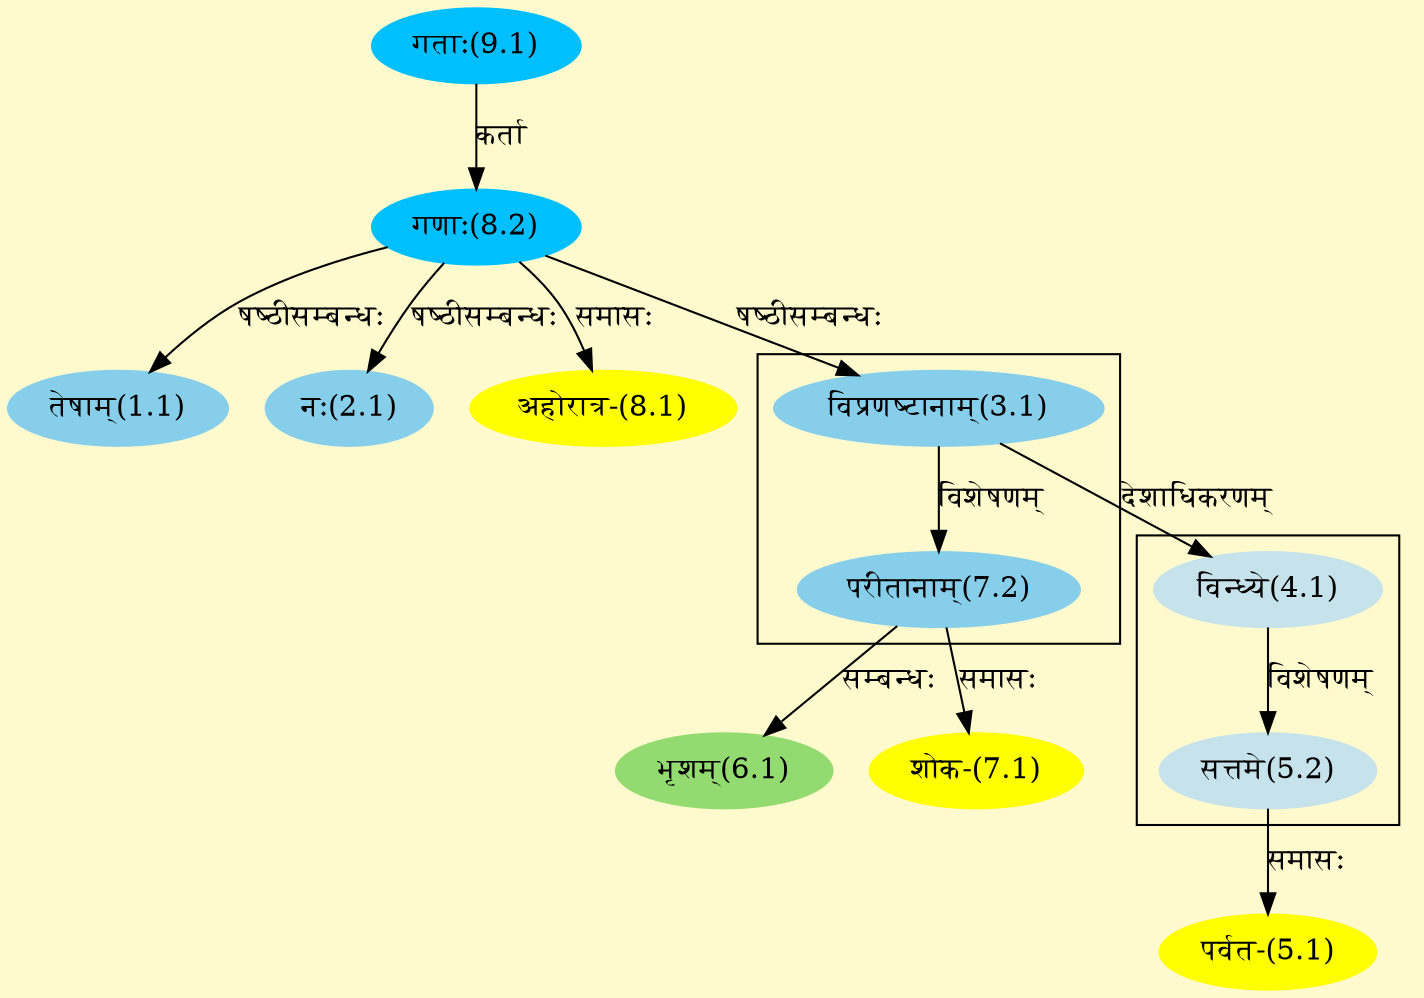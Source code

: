 digraph G{
rankdir=BT;
 compound=true;
 bgcolor="lemonchiffon1";

subgraph cluster_1{
Node5_2 [style=filled, color="#C6E2EB" label = "सत्तमे(5.2)"]
Node4_1 [style=filled, color="#C6E2EB" label = "विन्ध्ये(4.1)"]

}

subgraph cluster_2{
Node7_2 [style=filled, color="#87CEEB" label = "परीतानाम्(7.2)"]
Node3_1 [style=filled, color="#87CEEB" label = "विप्रणष्टानाम्(3.1)"]

}
Node1_1 [style=filled, color="#87CEEB" label = "तेषाम्(1.1)"]
Node8_2 [style=filled, color="#00BFFF" label = "गणाः(8.2)"]
Node2_1 [style=filled, color="#87CEEB" label = "नः(2.1)"]
Node3_1 [style=filled, color="#87CEEB" label = "विप्रणष्टानाम्(3.1)"]
Node4_1 [style=filled, color="#C6E2EB" label = "विन्ध्ये(4.1)"]
Node5_1 [style=filled, color="#FFFF00" label = "पर्वत-(5.1)"]
Node5_2 [style=filled, color="#C6E2EB" label = "सत्तमे(5.2)"]
Node6_1 [style=filled, color="#93DB70" label = "भृशम्(6.1)"]
Node7_2 [style=filled, color="#87CEEB" label = "परीतानाम्(7.2)"]
Node7_1 [style=filled, color="#FFFF00" label = "शोक-(7.1)"]
Node8_1 [style=filled, color="#FFFF00" label = "अहोरात्र-(8.1)"]
Node9_1 [style=filled, color="#00BFFF" label = "गताः(9.1)"]
/* Start of Relations section */

Node1_1 -> Node8_2 [  label="षष्ठीसम्बन्धः"  dir="back" ]
Node2_1 -> Node8_2 [  label="षष्ठीसम्बन्धः"  dir="back" ]
Node3_1 -> Node8_2 [  label="षष्ठीसम्बन्धः"  dir="back" ]
Node4_1 -> Node3_1 [  label="देशाधिकरणम्"  dir="back" ]
Node5_1 -> Node5_2 [  label="समासः"  dir="back" ]
Node5_2 -> Node4_1 [  label="विशेषणम्"  dir="back" ]
Node6_1 -> Node7_2 [  label="सम्बन्धः"  dir="back" ]
Node7_1 -> Node7_2 [  label="समासः"  dir="back" ]
Node7_2 -> Node3_1 [  label="विशेषणम्"  dir="back" ]
Node8_1 -> Node8_2 [  label="समासः"  dir="back" ]
Node8_2 -> Node9_1 [  label="कर्ता"  dir="back" ]
}
